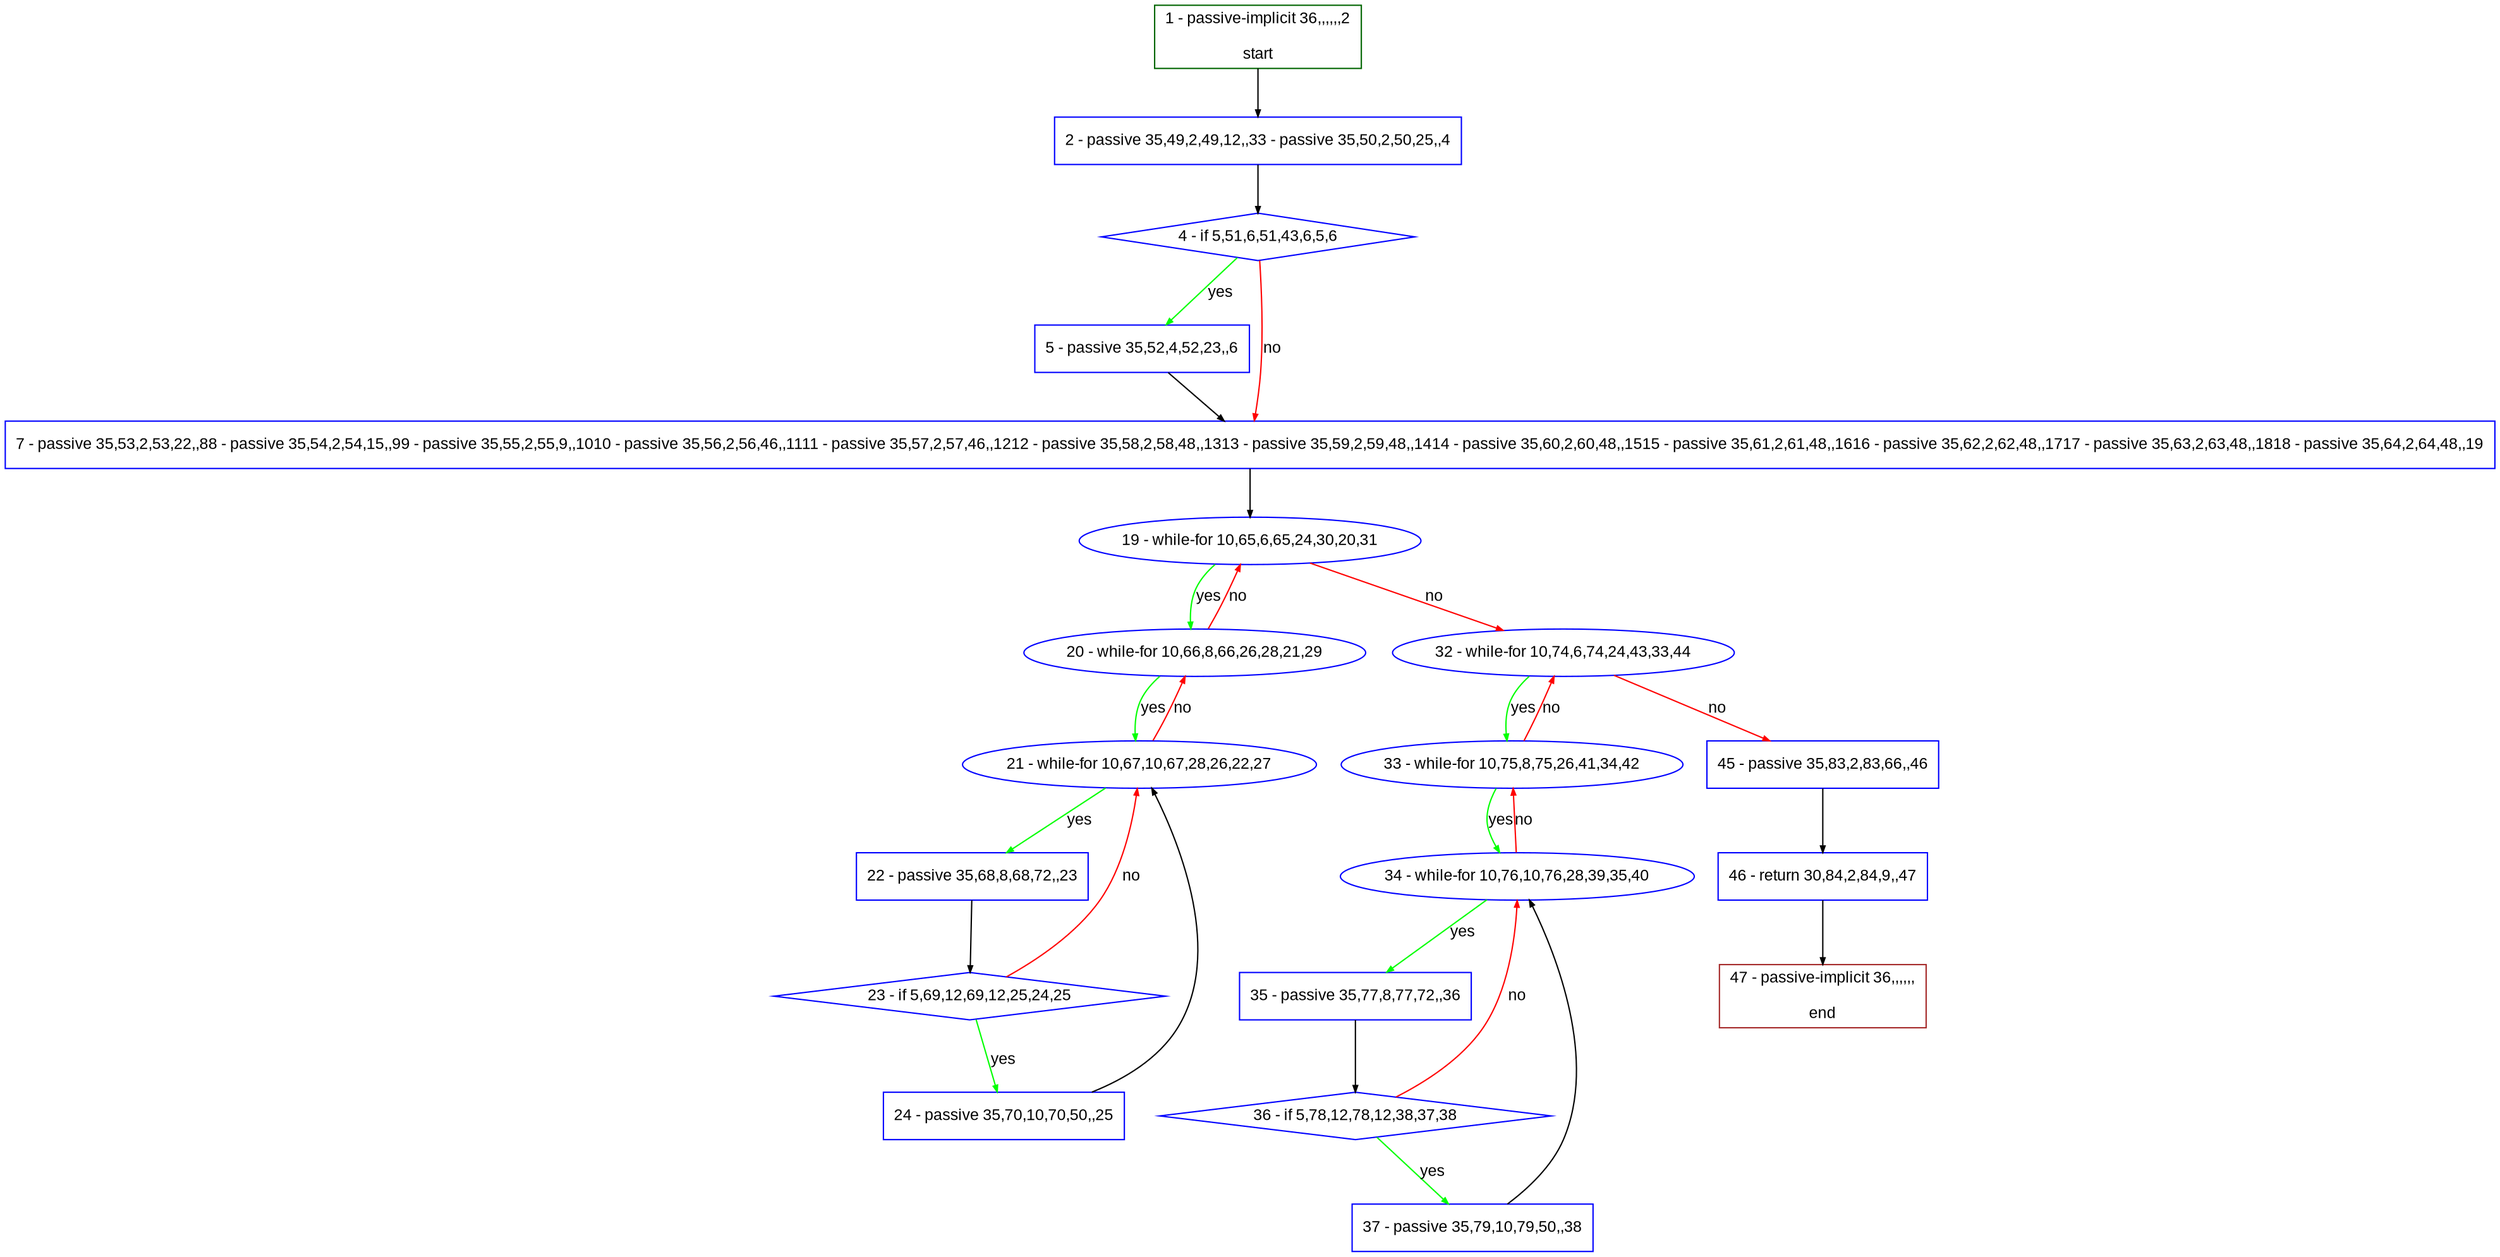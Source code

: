 digraph "" {
  graph [pack="true", label="", fontsize="12", packmode="clust", fontname="Arial", fillcolor="#FFFFCC", bgcolor="white", style="rounded,filled", compound="true"];
  node [node_initialized="no", label="", color="grey", fontsize="12", fillcolor="white", fontname="Arial", style="filled", shape="rectangle", compound="true", fixedsize="false"];
  edge [fontcolor="black", arrowhead="normal", arrowtail="none", arrowsize="0.5", ltail="", label="", color="black", fontsize="12", lhead="", fontname="Arial", dir="forward", compound="true"];
  __N1 [label="2 - passive 35,49,2,49,12,,33 - passive 35,50,2,50,25,,4", color="#0000ff", fillcolor="#ffffff", style="filled", shape="box"];
  __N2 [label="1 - passive-implicit 36,,,,,,2\n\nstart", color="#006400", fillcolor="#ffffff", style="filled", shape="box"];
  __N3 [label="4 - if 5,51,6,51,43,6,5,6", color="#0000ff", fillcolor="#ffffff", style="filled", shape="diamond"];
  __N4 [label="5 - passive 35,52,4,52,23,,6", color="#0000ff", fillcolor="#ffffff", style="filled", shape="box"];
  __N5 [label="7 - passive 35,53,2,53,22,,88 - passive 35,54,2,54,15,,99 - passive 35,55,2,55,9,,1010 - passive 35,56,2,56,46,,1111 - passive 35,57,2,57,46,,1212 - passive 35,58,2,58,48,,1313 - passive 35,59,2,59,48,,1414 - passive 35,60,2,60,48,,1515 - passive 35,61,2,61,48,,1616 - passive 35,62,2,62,48,,1717 - passive 35,63,2,63,48,,1818 - passive 35,64,2,64,48,,19", color="#0000ff", fillcolor="#ffffff", style="filled", shape="box"];
  __N6 [label="19 - while-for 10,65,6,65,24,30,20,31", color="#0000ff", fillcolor="#ffffff", style="filled", shape="oval"];
  __N7 [label="20 - while-for 10,66,8,66,26,28,21,29", color="#0000ff", fillcolor="#ffffff", style="filled", shape="oval"];
  __N8 [label="32 - while-for 10,74,6,74,24,43,33,44", color="#0000ff", fillcolor="#ffffff", style="filled", shape="oval"];
  __N9 [label="21 - while-for 10,67,10,67,28,26,22,27", color="#0000ff", fillcolor="#ffffff", style="filled", shape="oval"];
  __N10 [label="22 - passive 35,68,8,68,72,,23", color="#0000ff", fillcolor="#ffffff", style="filled", shape="box"];
  __N11 [label="23 - if 5,69,12,69,12,25,24,25", color="#0000ff", fillcolor="#ffffff", style="filled", shape="diamond"];
  __N12 [label="24 - passive 35,70,10,70,50,,25", color="#0000ff", fillcolor="#ffffff", style="filled", shape="box"];
  __N13 [label="33 - while-for 10,75,8,75,26,41,34,42", color="#0000ff", fillcolor="#ffffff", style="filled", shape="oval"];
  __N14 [label="45 - passive 35,83,2,83,66,,46", color="#0000ff", fillcolor="#ffffff", style="filled", shape="box"];
  __N15 [label="34 - while-for 10,76,10,76,28,39,35,40", color="#0000ff", fillcolor="#ffffff", style="filled", shape="oval"];
  __N16 [label="35 - passive 35,77,8,77,72,,36", color="#0000ff", fillcolor="#ffffff", style="filled", shape="box"];
  __N17 [label="36 - if 5,78,12,78,12,38,37,38", color="#0000ff", fillcolor="#ffffff", style="filled", shape="diamond"];
  __N18 [label="37 - passive 35,79,10,79,50,,38", color="#0000ff", fillcolor="#ffffff", style="filled", shape="box"];
  __N19 [label="46 - return 30,84,2,84,9,,47", color="#0000ff", fillcolor="#ffffff", style="filled", shape="box"];
  __N20 [label="47 - passive-implicit 36,,,,,,\n\nend", color="#a52a2a", fillcolor="#ffffff", style="filled", shape="box"];
  __N2 -> __N1 [arrowhead="normal", arrowtail="none", color="#000000", label="", dir="forward"];
  __N1 -> __N3 [arrowhead="normal", arrowtail="none", color="#000000", label="", dir="forward"];
  __N3 -> __N4 [arrowhead="normal", arrowtail="none", color="#00ff00", label="yes", dir="forward"];
  __N3 -> __N5 [arrowhead="normal", arrowtail="none", color="#ff0000", label="no", dir="forward"];
  __N4 -> __N5 [arrowhead="normal", arrowtail="none", color="#000000", label="", dir="forward"];
  __N5 -> __N6 [arrowhead="normal", arrowtail="none", color="#000000", label="", dir="forward"];
  __N6 -> __N7 [arrowhead="normal", arrowtail="none", color="#00ff00", label="yes", dir="forward"];
  __N7 -> __N6 [arrowhead="normal", arrowtail="none", color="#ff0000", label="no", dir="forward"];
  __N6 -> __N8 [arrowhead="normal", arrowtail="none", color="#ff0000", label="no", dir="forward"];
  __N7 -> __N9 [arrowhead="normal", arrowtail="none", color="#00ff00", label="yes", dir="forward"];
  __N9 -> __N7 [arrowhead="normal", arrowtail="none", color="#ff0000", label="no", dir="forward"];
  __N9 -> __N10 [arrowhead="normal", arrowtail="none", color="#00ff00", label="yes", dir="forward"];
  __N10 -> __N11 [arrowhead="normal", arrowtail="none", color="#000000", label="", dir="forward"];
  __N11 -> __N9 [arrowhead="normal", arrowtail="none", color="#ff0000", label="no", dir="forward"];
  __N11 -> __N12 [arrowhead="normal", arrowtail="none", color="#00ff00", label="yes", dir="forward"];
  __N12 -> __N9 [arrowhead="normal", arrowtail="none", color="#000000", label="", dir="forward"];
  __N8 -> __N13 [arrowhead="normal", arrowtail="none", color="#00ff00", label="yes", dir="forward"];
  __N13 -> __N8 [arrowhead="normal", arrowtail="none", color="#ff0000", label="no", dir="forward"];
  __N8 -> __N14 [arrowhead="normal", arrowtail="none", color="#ff0000", label="no", dir="forward"];
  __N13 -> __N15 [arrowhead="normal", arrowtail="none", color="#00ff00", label="yes", dir="forward"];
  __N15 -> __N13 [arrowhead="normal", arrowtail="none", color="#ff0000", label="no", dir="forward"];
  __N15 -> __N16 [arrowhead="normal", arrowtail="none", color="#00ff00", label="yes", dir="forward"];
  __N16 -> __N17 [arrowhead="normal", arrowtail="none", color="#000000", label="", dir="forward"];
  __N17 -> __N15 [arrowhead="normal", arrowtail="none", color="#ff0000", label="no", dir="forward"];
  __N17 -> __N18 [arrowhead="normal", arrowtail="none", color="#00ff00", label="yes", dir="forward"];
  __N18 -> __N15 [arrowhead="normal", arrowtail="none", color="#000000", label="", dir="forward"];
  __N14 -> __N19 [arrowhead="normal", arrowtail="none", color="#000000", label="", dir="forward"];
  __N19 -> __N20 [arrowhead="normal", arrowtail="none", color="#000000", label="", dir="forward"];
}
